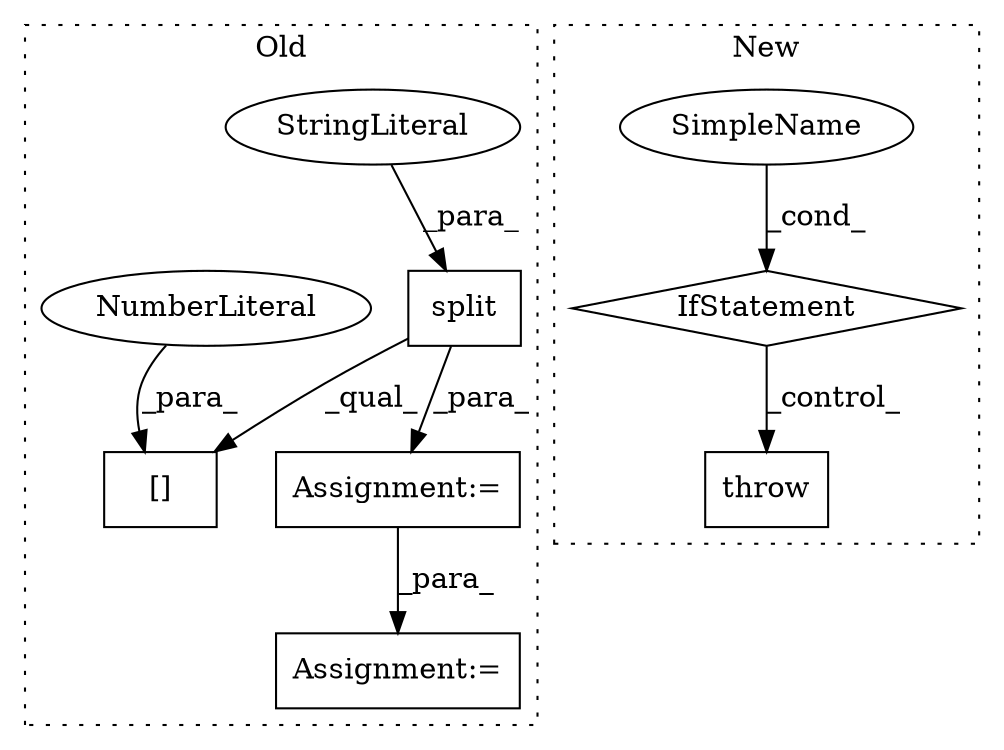 digraph G {
subgraph cluster0 {
1 [label="split" a="32" s="2552,2561" l="6,1" shape="box"];
3 [label="StringLiteral" a="45" s="2558" l="3" shape="ellipse"];
4 [label="Assignment:=" a="7" s="2742" l="1" shape="box"];
5 [label="[]" a="2" s="2532,2564" l="31,1" shape="box"];
6 [label="NumberLiteral" a="34" s="2563" l="1" shape="ellipse"];
9 [label="Assignment:=" a="7" s="2632" l="1" shape="box"];
label = "Old";
style="dotted";
}
subgraph cluster1 {
2 [label="throw" a="53" s="2544" l="6" shape="box"];
7 [label="IfStatement" a="25" s="2427,2474" l="4,2" shape="diamond"];
8 [label="SimpleName" a="42" s="" l="" shape="ellipse"];
label = "New";
style="dotted";
}
1 -> 5 [label="_qual_"];
1 -> 9 [label="_para_"];
3 -> 1 [label="_para_"];
6 -> 5 [label="_para_"];
7 -> 2 [label="_control_"];
8 -> 7 [label="_cond_"];
9 -> 4 [label="_para_"];
}